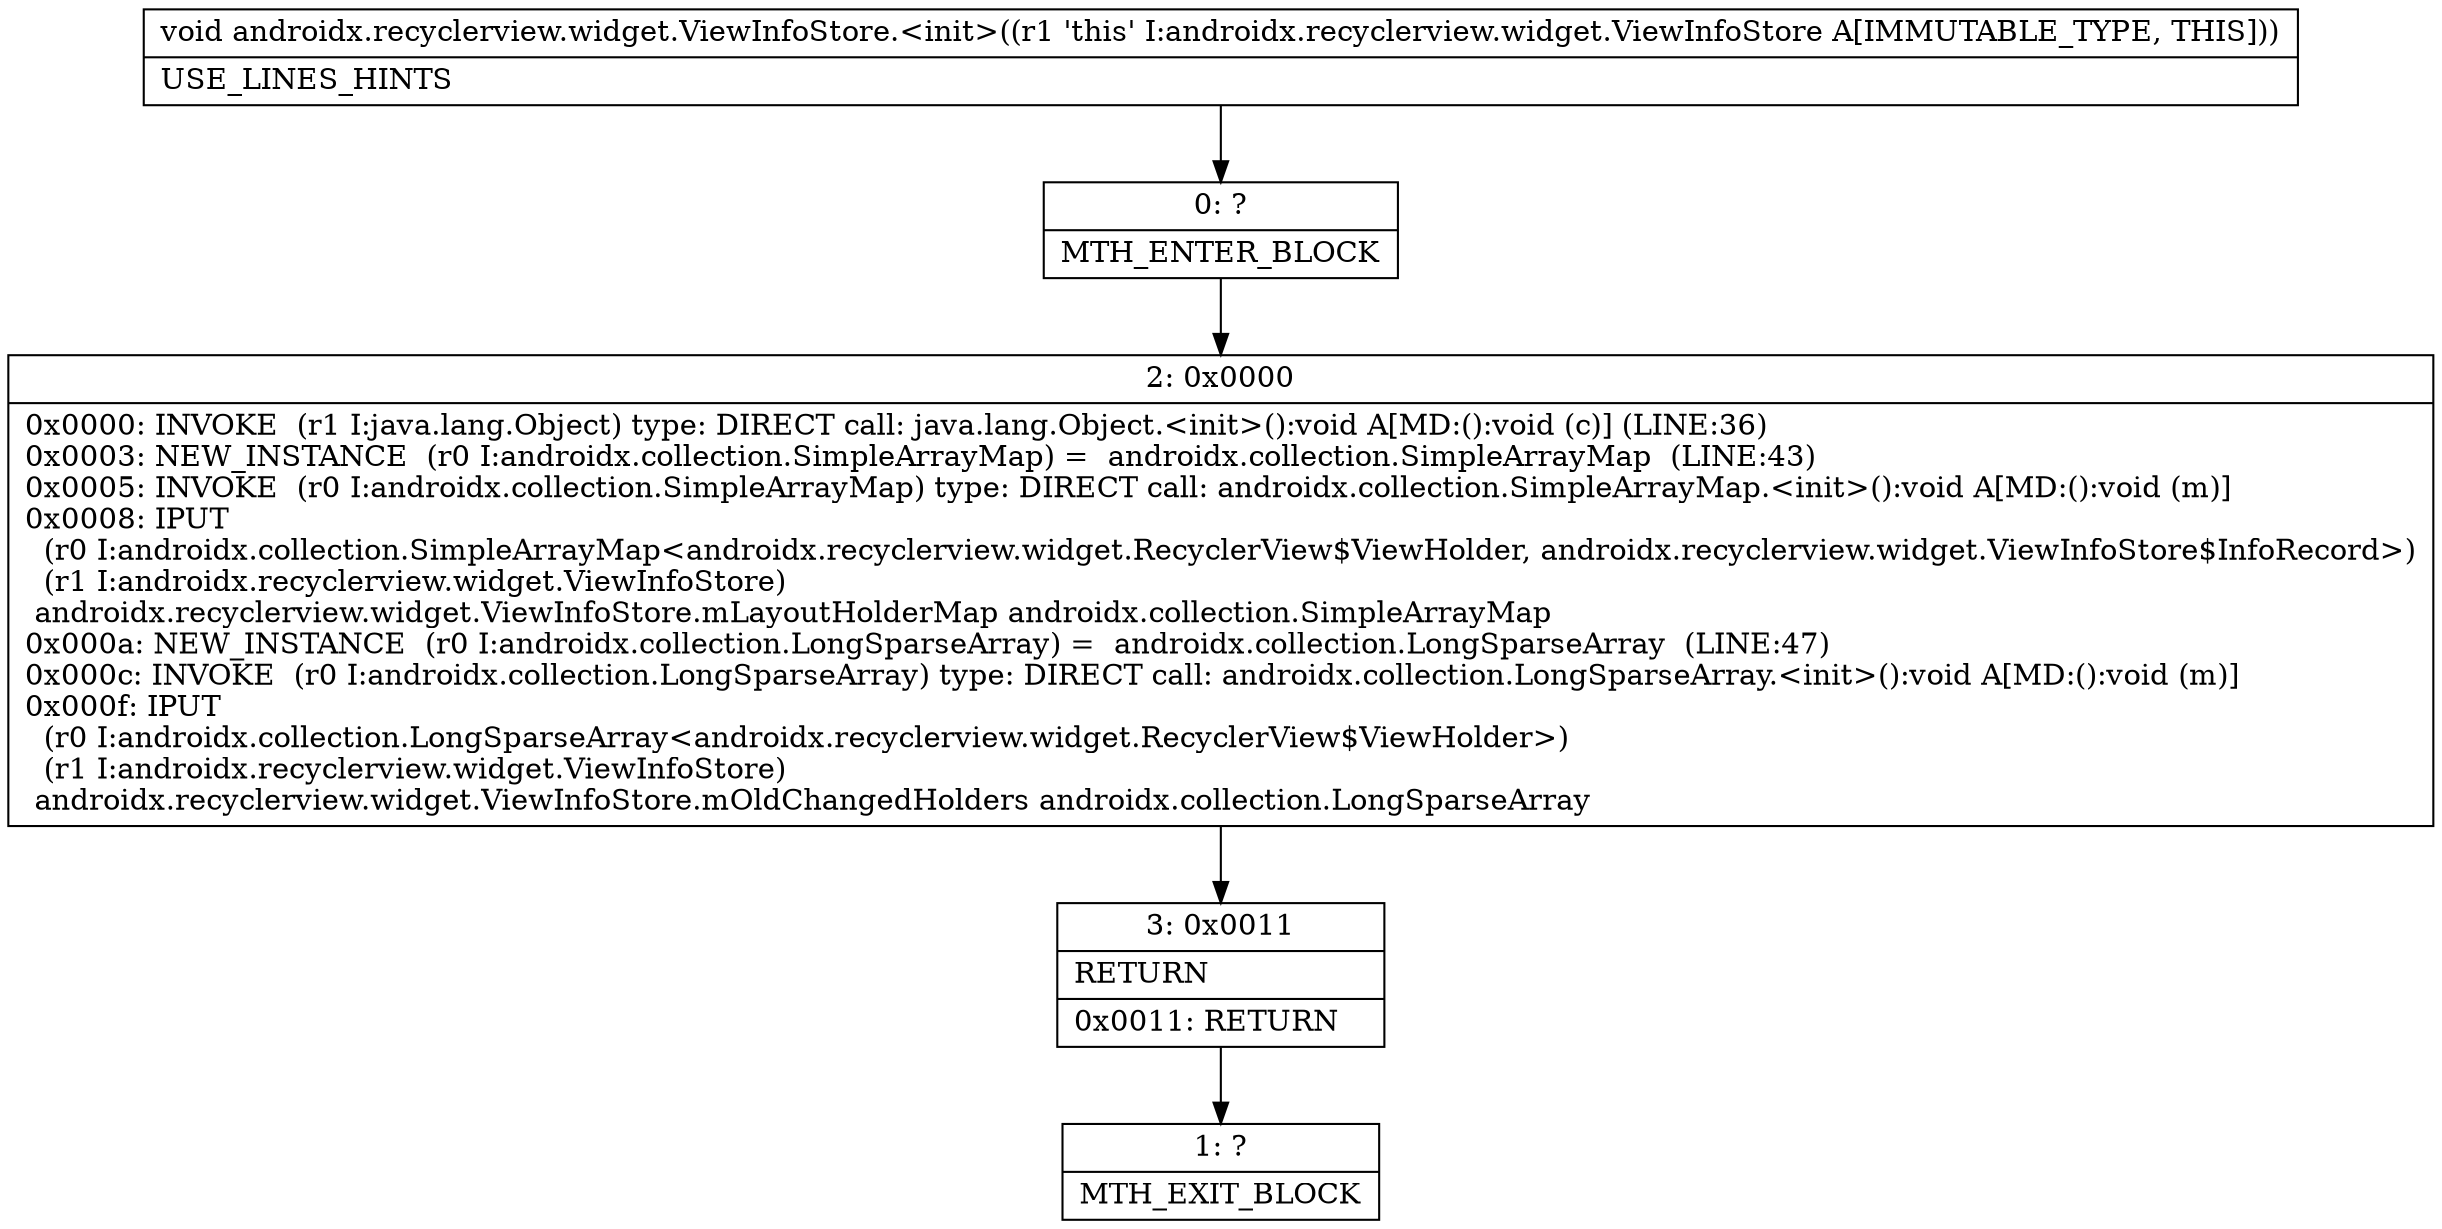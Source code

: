 digraph "CFG forandroidx.recyclerview.widget.ViewInfoStore.\<init\>()V" {
Node_0 [shape=record,label="{0\:\ ?|MTH_ENTER_BLOCK\l}"];
Node_2 [shape=record,label="{2\:\ 0x0000|0x0000: INVOKE  (r1 I:java.lang.Object) type: DIRECT call: java.lang.Object.\<init\>():void A[MD:():void (c)] (LINE:36)\l0x0003: NEW_INSTANCE  (r0 I:androidx.collection.SimpleArrayMap) =  androidx.collection.SimpleArrayMap  (LINE:43)\l0x0005: INVOKE  (r0 I:androidx.collection.SimpleArrayMap) type: DIRECT call: androidx.collection.SimpleArrayMap.\<init\>():void A[MD:():void (m)]\l0x0008: IPUT  \l  (r0 I:androidx.collection.SimpleArrayMap\<androidx.recyclerview.widget.RecyclerView$ViewHolder, androidx.recyclerview.widget.ViewInfoStore$InfoRecord\>)\l  (r1 I:androidx.recyclerview.widget.ViewInfoStore)\l androidx.recyclerview.widget.ViewInfoStore.mLayoutHolderMap androidx.collection.SimpleArrayMap \l0x000a: NEW_INSTANCE  (r0 I:androidx.collection.LongSparseArray) =  androidx.collection.LongSparseArray  (LINE:47)\l0x000c: INVOKE  (r0 I:androidx.collection.LongSparseArray) type: DIRECT call: androidx.collection.LongSparseArray.\<init\>():void A[MD:():void (m)]\l0x000f: IPUT  \l  (r0 I:androidx.collection.LongSparseArray\<androidx.recyclerview.widget.RecyclerView$ViewHolder\>)\l  (r1 I:androidx.recyclerview.widget.ViewInfoStore)\l androidx.recyclerview.widget.ViewInfoStore.mOldChangedHolders androidx.collection.LongSparseArray \l}"];
Node_3 [shape=record,label="{3\:\ 0x0011|RETURN\l|0x0011: RETURN   \l}"];
Node_1 [shape=record,label="{1\:\ ?|MTH_EXIT_BLOCK\l}"];
MethodNode[shape=record,label="{void androidx.recyclerview.widget.ViewInfoStore.\<init\>((r1 'this' I:androidx.recyclerview.widget.ViewInfoStore A[IMMUTABLE_TYPE, THIS]))  | USE_LINES_HINTS\l}"];
MethodNode -> Node_0;Node_0 -> Node_2;
Node_2 -> Node_3;
Node_3 -> Node_1;
}

